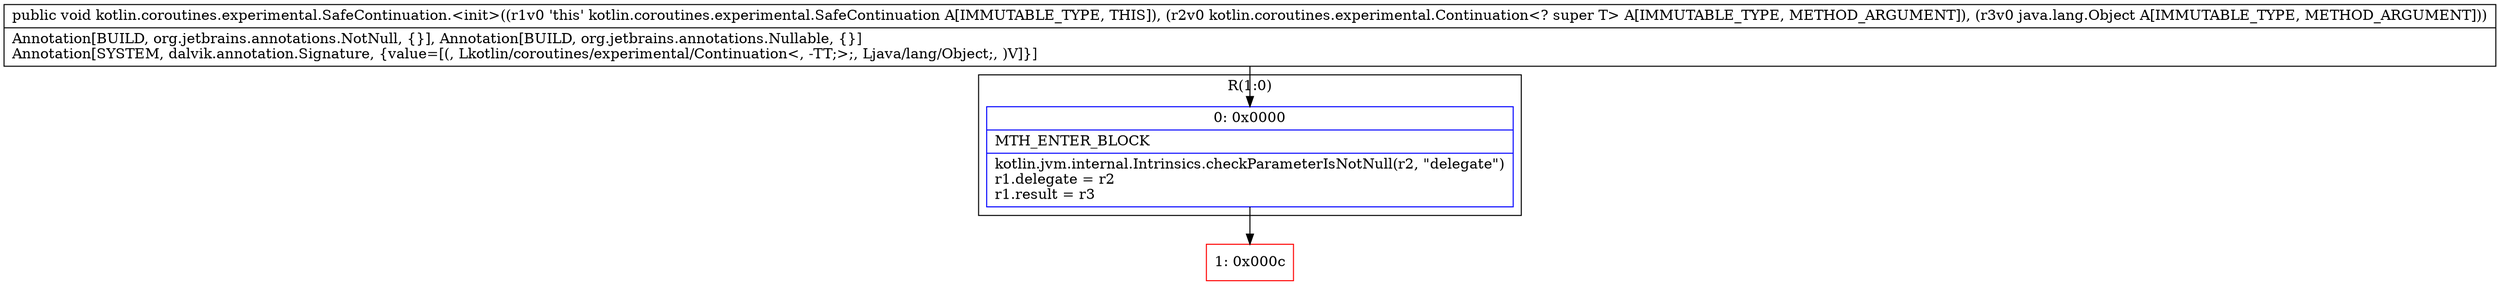 digraph "CFG forkotlin.coroutines.experimental.SafeContinuation.\<init\>(Lkotlin\/coroutines\/experimental\/Continuation;Ljava\/lang\/Object;)V" {
subgraph cluster_Region_1162637028 {
label = "R(1:0)";
node [shape=record,color=blue];
Node_0 [shape=record,label="{0\:\ 0x0000|MTH_ENTER_BLOCK\l|kotlin.jvm.internal.Intrinsics.checkParameterIsNotNull(r2, \"delegate\")\lr1.delegate = r2\lr1.result = r3\l}"];
}
Node_1 [shape=record,color=red,label="{1\:\ 0x000c}"];
MethodNode[shape=record,label="{public void kotlin.coroutines.experimental.SafeContinuation.\<init\>((r1v0 'this' kotlin.coroutines.experimental.SafeContinuation A[IMMUTABLE_TYPE, THIS]), (r2v0 kotlin.coroutines.experimental.Continuation\<? super T\> A[IMMUTABLE_TYPE, METHOD_ARGUMENT]), (r3v0 java.lang.Object A[IMMUTABLE_TYPE, METHOD_ARGUMENT]))  | Annotation[BUILD, org.jetbrains.annotations.NotNull, \{\}], Annotation[BUILD, org.jetbrains.annotations.Nullable, \{\}]\lAnnotation[SYSTEM, dalvik.annotation.Signature, \{value=[(, Lkotlin\/coroutines\/experimental\/Continuation\<, \-TT;\>;, Ljava\/lang\/Object;, )V]\}]\l}"];
MethodNode -> Node_0;
Node_0 -> Node_1;
}

